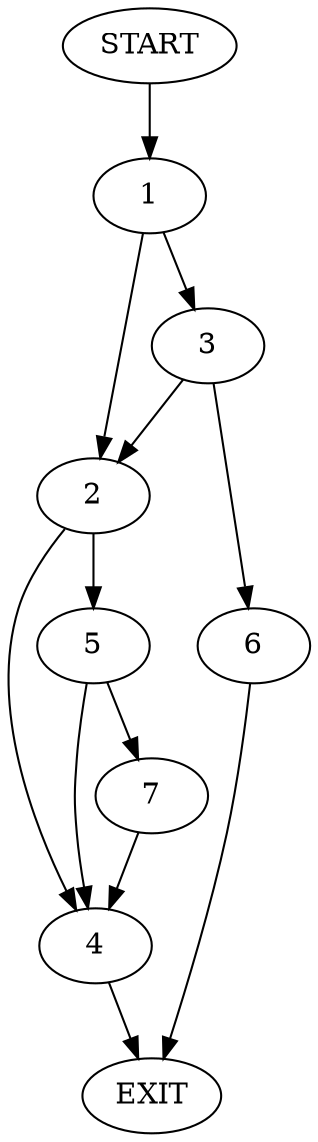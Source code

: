 digraph {
0 [label="START"]
8 [label="EXIT"]
0 -> 1
1 -> 2
1 -> 3
2 -> 4
2 -> 5
3 -> 2
3 -> 6
6 -> 8
4 -> 8
5 -> 4
5 -> 7
7 -> 4
}
